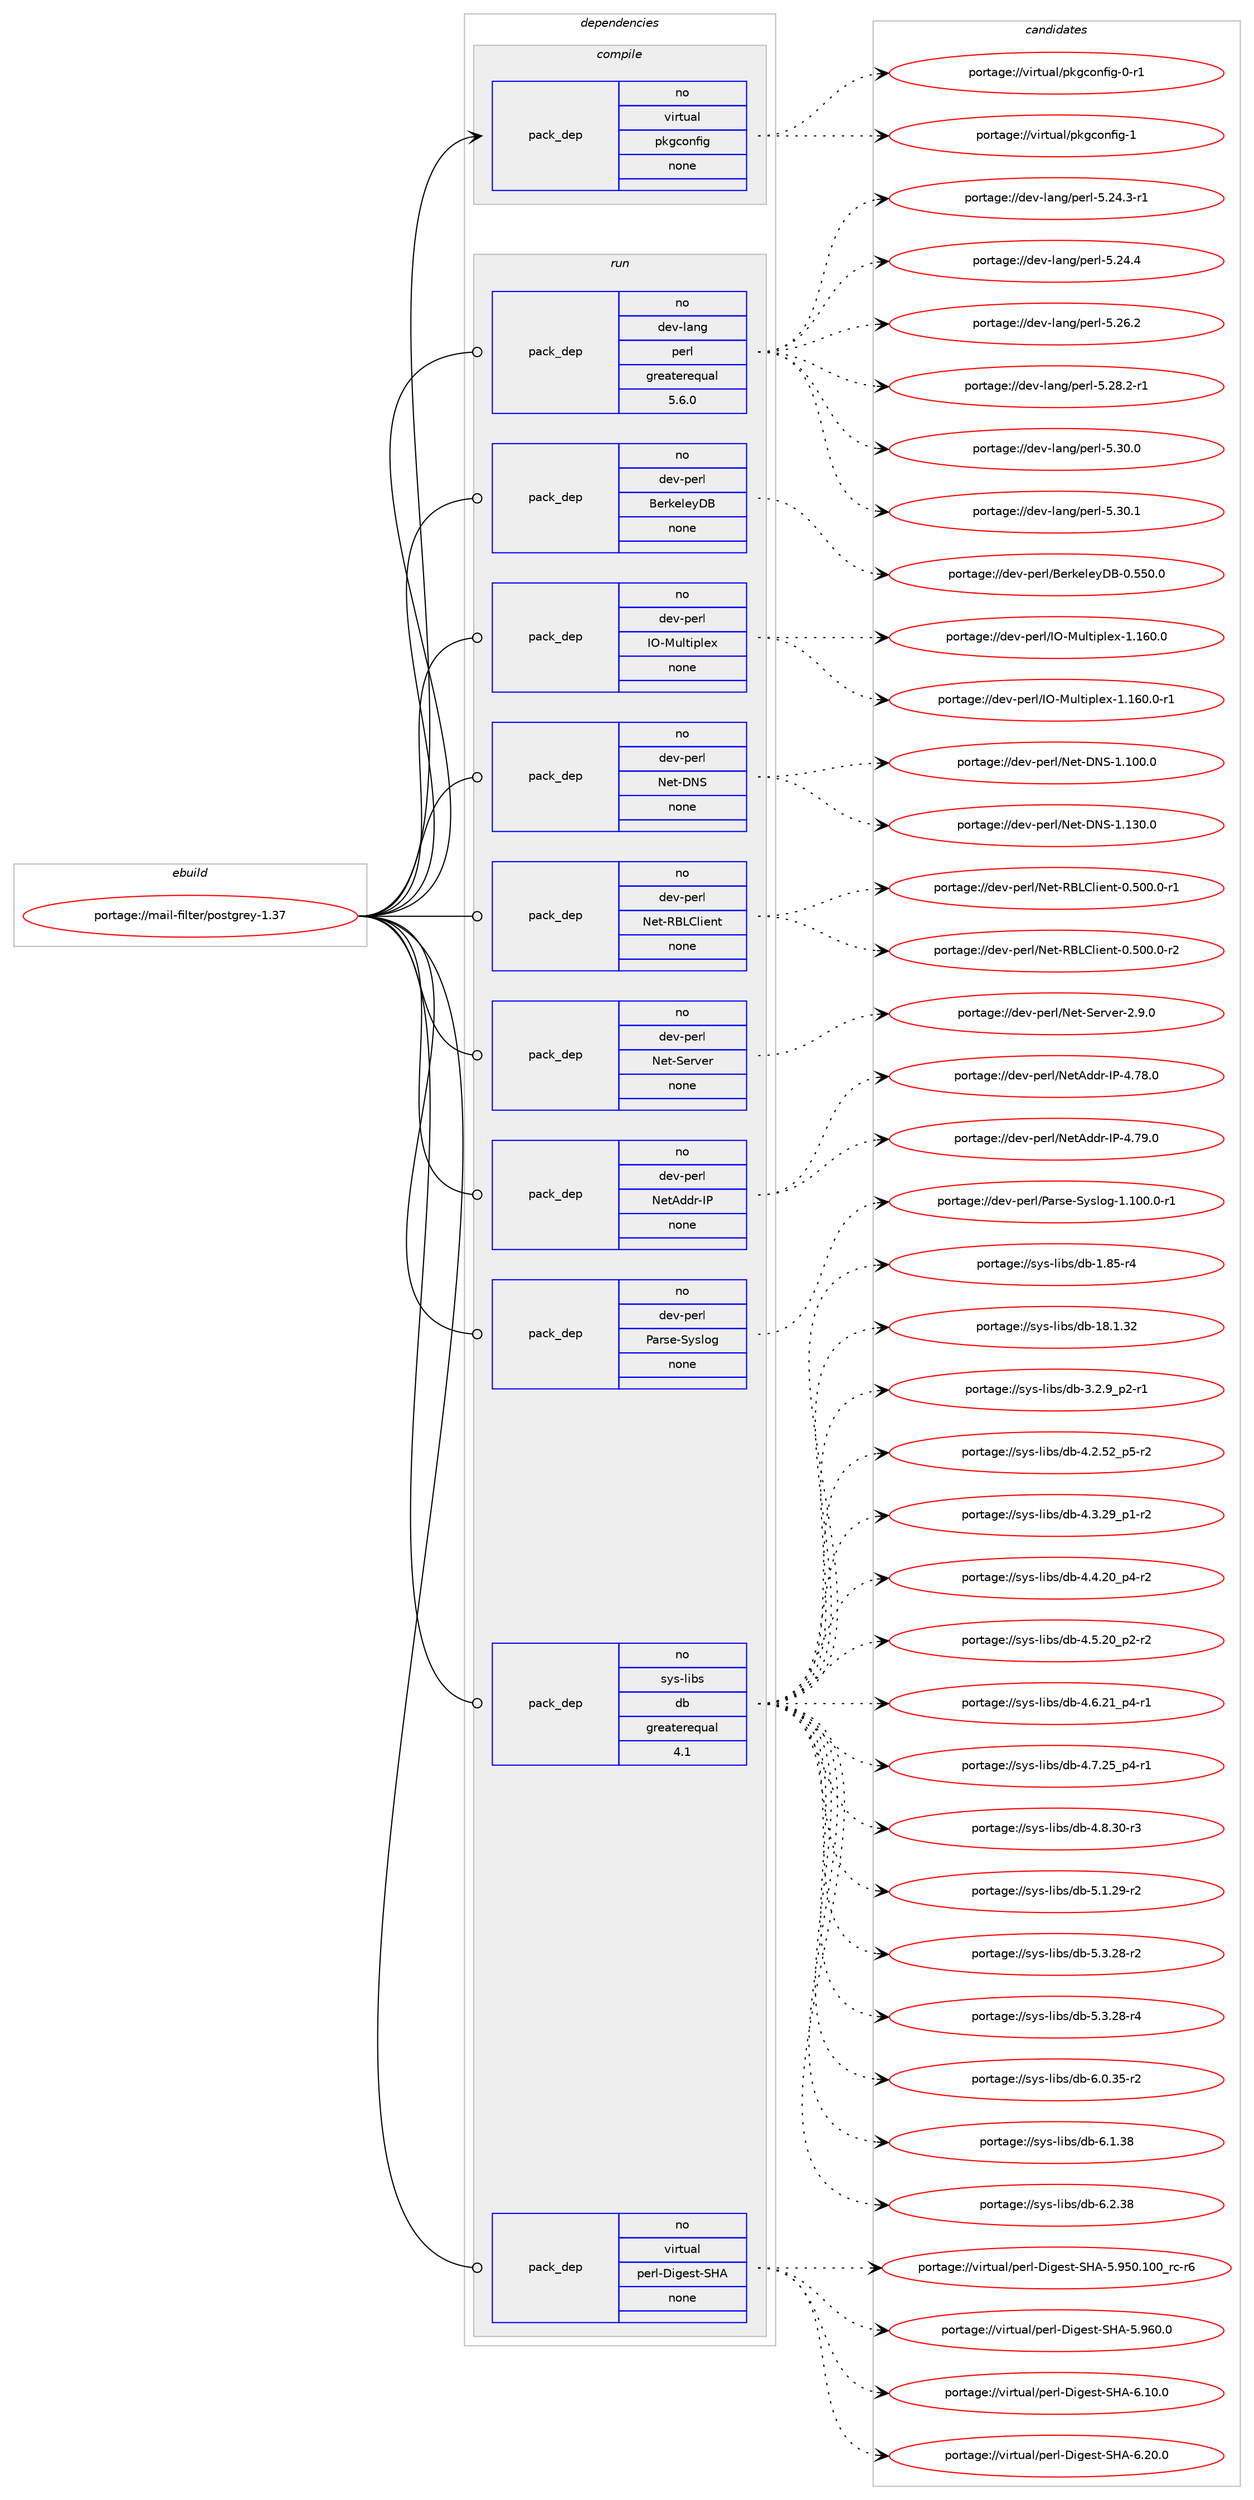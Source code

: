 digraph prolog {

# *************
# Graph options
# *************

newrank=true;
concentrate=true;
compound=true;
graph [rankdir=LR,fontname=Helvetica,fontsize=10,ranksep=1.5];#, ranksep=2.5, nodesep=0.2];
edge  [arrowhead=vee];
node  [fontname=Helvetica,fontsize=10];

# **********
# The ebuild
# **********

subgraph cluster_leftcol {
color=gray;
rank=same;
label=<<i>ebuild</i>>;
id [label="portage://mail-filter/postgrey-1.37", color=red, width=4, href="../mail-filter/postgrey-1.37.svg"];
}

# ****************
# The dependencies
# ****************

subgraph cluster_midcol {
color=gray;
label=<<i>dependencies</i>>;
subgraph cluster_compile {
fillcolor="#eeeeee";
style=filled;
label=<<i>compile</i>>;
subgraph pack224249 {
dependency306101 [label=<<TABLE BORDER="0" CELLBORDER="1" CELLSPACING="0" CELLPADDING="4" WIDTH="220"><TR><TD ROWSPAN="6" CELLPADDING="30">pack_dep</TD></TR><TR><TD WIDTH="110">no</TD></TR><TR><TD>virtual</TD></TR><TR><TD>pkgconfig</TD></TR><TR><TD>none</TD></TR><TR><TD></TD></TR></TABLE>>, shape=none, color=blue];
}
id:e -> dependency306101:w [weight=20,style="solid",arrowhead="vee"];
}
subgraph cluster_compileandrun {
fillcolor="#eeeeee";
style=filled;
label=<<i>compile and run</i>>;
}
subgraph cluster_run {
fillcolor="#eeeeee";
style=filled;
label=<<i>run</i>>;
subgraph pack224250 {
dependency306102 [label=<<TABLE BORDER="0" CELLBORDER="1" CELLSPACING="0" CELLPADDING="4" WIDTH="220"><TR><TD ROWSPAN="6" CELLPADDING="30">pack_dep</TD></TR><TR><TD WIDTH="110">no</TD></TR><TR><TD>dev-lang</TD></TR><TR><TD>perl</TD></TR><TR><TD>greaterequal</TD></TR><TR><TD>5.6.0</TD></TR></TABLE>>, shape=none, color=blue];
}
id:e -> dependency306102:w [weight=20,style="solid",arrowhead="odot"];
subgraph pack224251 {
dependency306103 [label=<<TABLE BORDER="0" CELLBORDER="1" CELLSPACING="0" CELLPADDING="4" WIDTH="220"><TR><TD ROWSPAN="6" CELLPADDING="30">pack_dep</TD></TR><TR><TD WIDTH="110">no</TD></TR><TR><TD>dev-perl</TD></TR><TR><TD>BerkeleyDB</TD></TR><TR><TD>none</TD></TR><TR><TD></TD></TR></TABLE>>, shape=none, color=blue];
}
id:e -> dependency306103:w [weight=20,style="solid",arrowhead="odot"];
subgraph pack224252 {
dependency306104 [label=<<TABLE BORDER="0" CELLBORDER="1" CELLSPACING="0" CELLPADDING="4" WIDTH="220"><TR><TD ROWSPAN="6" CELLPADDING="30">pack_dep</TD></TR><TR><TD WIDTH="110">no</TD></TR><TR><TD>dev-perl</TD></TR><TR><TD>IO-Multiplex</TD></TR><TR><TD>none</TD></TR><TR><TD></TD></TR></TABLE>>, shape=none, color=blue];
}
id:e -> dependency306104:w [weight=20,style="solid",arrowhead="odot"];
subgraph pack224253 {
dependency306105 [label=<<TABLE BORDER="0" CELLBORDER="1" CELLSPACING="0" CELLPADDING="4" WIDTH="220"><TR><TD ROWSPAN="6" CELLPADDING="30">pack_dep</TD></TR><TR><TD WIDTH="110">no</TD></TR><TR><TD>dev-perl</TD></TR><TR><TD>Net-DNS</TD></TR><TR><TD>none</TD></TR><TR><TD></TD></TR></TABLE>>, shape=none, color=blue];
}
id:e -> dependency306105:w [weight=20,style="solid",arrowhead="odot"];
subgraph pack224254 {
dependency306106 [label=<<TABLE BORDER="0" CELLBORDER="1" CELLSPACING="0" CELLPADDING="4" WIDTH="220"><TR><TD ROWSPAN="6" CELLPADDING="30">pack_dep</TD></TR><TR><TD WIDTH="110">no</TD></TR><TR><TD>dev-perl</TD></TR><TR><TD>Net-RBLClient</TD></TR><TR><TD>none</TD></TR><TR><TD></TD></TR></TABLE>>, shape=none, color=blue];
}
id:e -> dependency306106:w [weight=20,style="solid",arrowhead="odot"];
subgraph pack224255 {
dependency306107 [label=<<TABLE BORDER="0" CELLBORDER="1" CELLSPACING="0" CELLPADDING="4" WIDTH="220"><TR><TD ROWSPAN="6" CELLPADDING="30">pack_dep</TD></TR><TR><TD WIDTH="110">no</TD></TR><TR><TD>dev-perl</TD></TR><TR><TD>Net-Server</TD></TR><TR><TD>none</TD></TR><TR><TD></TD></TR></TABLE>>, shape=none, color=blue];
}
id:e -> dependency306107:w [weight=20,style="solid",arrowhead="odot"];
subgraph pack224256 {
dependency306108 [label=<<TABLE BORDER="0" CELLBORDER="1" CELLSPACING="0" CELLPADDING="4" WIDTH="220"><TR><TD ROWSPAN="6" CELLPADDING="30">pack_dep</TD></TR><TR><TD WIDTH="110">no</TD></TR><TR><TD>dev-perl</TD></TR><TR><TD>NetAddr-IP</TD></TR><TR><TD>none</TD></TR><TR><TD></TD></TR></TABLE>>, shape=none, color=blue];
}
id:e -> dependency306108:w [weight=20,style="solid",arrowhead="odot"];
subgraph pack224257 {
dependency306109 [label=<<TABLE BORDER="0" CELLBORDER="1" CELLSPACING="0" CELLPADDING="4" WIDTH="220"><TR><TD ROWSPAN="6" CELLPADDING="30">pack_dep</TD></TR><TR><TD WIDTH="110">no</TD></TR><TR><TD>dev-perl</TD></TR><TR><TD>Parse-Syslog</TD></TR><TR><TD>none</TD></TR><TR><TD></TD></TR></TABLE>>, shape=none, color=blue];
}
id:e -> dependency306109:w [weight=20,style="solid",arrowhead="odot"];
subgraph pack224258 {
dependency306110 [label=<<TABLE BORDER="0" CELLBORDER="1" CELLSPACING="0" CELLPADDING="4" WIDTH="220"><TR><TD ROWSPAN="6" CELLPADDING="30">pack_dep</TD></TR><TR><TD WIDTH="110">no</TD></TR><TR><TD>sys-libs</TD></TR><TR><TD>db</TD></TR><TR><TD>greaterequal</TD></TR><TR><TD>4.1</TD></TR></TABLE>>, shape=none, color=blue];
}
id:e -> dependency306110:w [weight=20,style="solid",arrowhead="odot"];
subgraph pack224259 {
dependency306111 [label=<<TABLE BORDER="0" CELLBORDER="1" CELLSPACING="0" CELLPADDING="4" WIDTH="220"><TR><TD ROWSPAN="6" CELLPADDING="30">pack_dep</TD></TR><TR><TD WIDTH="110">no</TD></TR><TR><TD>virtual</TD></TR><TR><TD>perl-Digest-SHA</TD></TR><TR><TD>none</TD></TR><TR><TD></TD></TR></TABLE>>, shape=none, color=blue];
}
id:e -> dependency306111:w [weight=20,style="solid",arrowhead="odot"];
}
}

# **************
# The candidates
# **************

subgraph cluster_choices {
rank=same;
color=gray;
label=<<i>candidates</i>>;

subgraph choice224249 {
color=black;
nodesep=1;
choiceportage11810511411611797108471121071039911111010210510345484511449 [label="portage://virtual/pkgconfig-0-r1", color=red, width=4,href="../virtual/pkgconfig-0-r1.svg"];
choiceportage1181051141161179710847112107103991111101021051034549 [label="portage://virtual/pkgconfig-1", color=red, width=4,href="../virtual/pkgconfig-1.svg"];
dependency306101:e -> choiceportage11810511411611797108471121071039911111010210510345484511449:w [style=dotted,weight="100"];
dependency306101:e -> choiceportage1181051141161179710847112107103991111101021051034549:w [style=dotted,weight="100"];
}
subgraph choice224250 {
color=black;
nodesep=1;
choiceportage100101118451089711010347112101114108455346505246514511449 [label="portage://dev-lang/perl-5.24.3-r1", color=red, width=4,href="../dev-lang/perl-5.24.3-r1.svg"];
choiceportage10010111845108971101034711210111410845534650524652 [label="portage://dev-lang/perl-5.24.4", color=red, width=4,href="../dev-lang/perl-5.24.4.svg"];
choiceportage10010111845108971101034711210111410845534650544650 [label="portage://dev-lang/perl-5.26.2", color=red, width=4,href="../dev-lang/perl-5.26.2.svg"];
choiceportage100101118451089711010347112101114108455346505646504511449 [label="portage://dev-lang/perl-5.28.2-r1", color=red, width=4,href="../dev-lang/perl-5.28.2-r1.svg"];
choiceportage10010111845108971101034711210111410845534651484648 [label="portage://dev-lang/perl-5.30.0", color=red, width=4,href="../dev-lang/perl-5.30.0.svg"];
choiceportage10010111845108971101034711210111410845534651484649 [label="portage://dev-lang/perl-5.30.1", color=red, width=4,href="../dev-lang/perl-5.30.1.svg"];
dependency306102:e -> choiceportage100101118451089711010347112101114108455346505246514511449:w [style=dotted,weight="100"];
dependency306102:e -> choiceportage10010111845108971101034711210111410845534650524652:w [style=dotted,weight="100"];
dependency306102:e -> choiceportage10010111845108971101034711210111410845534650544650:w [style=dotted,weight="100"];
dependency306102:e -> choiceportage100101118451089711010347112101114108455346505646504511449:w [style=dotted,weight="100"];
dependency306102:e -> choiceportage10010111845108971101034711210111410845534651484648:w [style=dotted,weight="100"];
dependency306102:e -> choiceportage10010111845108971101034711210111410845534651484649:w [style=dotted,weight="100"];
}
subgraph choice224251 {
color=black;
nodesep=1;
choiceportage10010111845112101114108476610111410710110810112168664548465353484648 [label="portage://dev-perl/BerkeleyDB-0.550.0", color=red, width=4,href="../dev-perl/BerkeleyDB-0.550.0.svg"];
dependency306103:e -> choiceportage10010111845112101114108476610111410710110810112168664548465353484648:w [style=dotted,weight="100"];
}
subgraph choice224252 {
color=black;
nodesep=1;
choiceportage1001011184511210111410847737945771171081161051121081011204549464954484648 [label="portage://dev-perl/IO-Multiplex-1.160.0", color=red, width=4,href="../dev-perl/IO-Multiplex-1.160.0.svg"];
choiceportage10010111845112101114108477379457711710811610511210810112045494649544846484511449 [label="portage://dev-perl/IO-Multiplex-1.160.0-r1", color=red, width=4,href="../dev-perl/IO-Multiplex-1.160.0-r1.svg"];
dependency306104:e -> choiceportage1001011184511210111410847737945771171081161051121081011204549464954484648:w [style=dotted,weight="100"];
dependency306104:e -> choiceportage10010111845112101114108477379457711710811610511210810112045494649544846484511449:w [style=dotted,weight="100"];
}
subgraph choice224253 {
color=black;
nodesep=1;
choiceportage100101118451121011141084778101116456878834549464948484648 [label="portage://dev-perl/Net-DNS-1.100.0", color=red, width=4,href="../dev-perl/Net-DNS-1.100.0.svg"];
choiceportage100101118451121011141084778101116456878834549464951484648 [label="portage://dev-perl/Net-DNS-1.130.0", color=red, width=4,href="../dev-perl/Net-DNS-1.130.0.svg"];
dependency306105:e -> choiceportage100101118451121011141084778101116456878834549464948484648:w [style=dotted,weight="100"];
dependency306105:e -> choiceportage100101118451121011141084778101116456878834549464951484648:w [style=dotted,weight="100"];
}
subgraph choice224254 {
color=black;
nodesep=1;
choiceportage100101118451121011141084778101116458266766710810510111011645484653484846484511449 [label="portage://dev-perl/Net-RBLClient-0.500.0-r1", color=red, width=4,href="../dev-perl/Net-RBLClient-0.500.0-r1.svg"];
choiceportage100101118451121011141084778101116458266766710810510111011645484653484846484511450 [label="portage://dev-perl/Net-RBLClient-0.500.0-r2", color=red, width=4,href="../dev-perl/Net-RBLClient-0.500.0-r2.svg"];
dependency306106:e -> choiceportage100101118451121011141084778101116458266766710810510111011645484653484846484511449:w [style=dotted,weight="100"];
dependency306106:e -> choiceportage100101118451121011141084778101116458266766710810510111011645484653484846484511450:w [style=dotted,weight="100"];
}
subgraph choice224255 {
color=black;
nodesep=1;
choiceportage1001011184511210111410847781011164583101114118101114455046574648 [label="portage://dev-perl/Net-Server-2.9.0", color=red, width=4,href="../dev-perl/Net-Server-2.9.0.svg"];
dependency306107:e -> choiceportage1001011184511210111410847781011164583101114118101114455046574648:w [style=dotted,weight="100"];
}
subgraph choice224256 {
color=black;
nodesep=1;
choiceportage1001011184511210111410847781011166510010011445738045524655564648 [label="portage://dev-perl/NetAddr-IP-4.78.0", color=red, width=4,href="../dev-perl/NetAddr-IP-4.78.0.svg"];
choiceportage1001011184511210111410847781011166510010011445738045524655574648 [label="portage://dev-perl/NetAddr-IP-4.79.0", color=red, width=4,href="../dev-perl/NetAddr-IP-4.79.0.svg"];
dependency306108:e -> choiceportage1001011184511210111410847781011166510010011445738045524655564648:w [style=dotted,weight="100"];
dependency306108:e -> choiceportage1001011184511210111410847781011166510010011445738045524655574648:w [style=dotted,weight="100"];
}
subgraph choice224257 {
color=black;
nodesep=1;
choiceportage10010111845112101114108478097114115101458312111510811110345494649484846484511449 [label="portage://dev-perl/Parse-Syslog-1.100.0-r1", color=red, width=4,href="../dev-perl/Parse-Syslog-1.100.0-r1.svg"];
dependency306109:e -> choiceportage10010111845112101114108478097114115101458312111510811110345494649484846484511449:w [style=dotted,weight="100"];
}
subgraph choice224258 {
color=black;
nodesep=1;
choiceportage1151211154510810598115471009845494656534511452 [label="portage://sys-libs/db-1.85-r4", color=red, width=4,href="../sys-libs/db-1.85-r4.svg"];
choiceportage115121115451081059811547100984549564649465150 [label="portage://sys-libs/db-18.1.32", color=red, width=4,href="../sys-libs/db-18.1.32.svg"];
choiceportage1151211154510810598115471009845514650465795112504511449 [label="portage://sys-libs/db-3.2.9_p2-r1", color=red, width=4,href="../sys-libs/db-3.2.9_p2-r1.svg"];
choiceportage115121115451081059811547100984552465046535095112534511450 [label="portage://sys-libs/db-4.2.52_p5-r2", color=red, width=4,href="../sys-libs/db-4.2.52_p5-r2.svg"];
choiceportage115121115451081059811547100984552465146505795112494511450 [label="portage://sys-libs/db-4.3.29_p1-r2", color=red, width=4,href="../sys-libs/db-4.3.29_p1-r2.svg"];
choiceportage115121115451081059811547100984552465246504895112524511450 [label="portage://sys-libs/db-4.4.20_p4-r2", color=red, width=4,href="../sys-libs/db-4.4.20_p4-r2.svg"];
choiceportage115121115451081059811547100984552465346504895112504511450 [label="portage://sys-libs/db-4.5.20_p2-r2", color=red, width=4,href="../sys-libs/db-4.5.20_p2-r2.svg"];
choiceportage115121115451081059811547100984552465446504995112524511449 [label="portage://sys-libs/db-4.6.21_p4-r1", color=red, width=4,href="../sys-libs/db-4.6.21_p4-r1.svg"];
choiceportage115121115451081059811547100984552465546505395112524511449 [label="portage://sys-libs/db-4.7.25_p4-r1", color=red, width=4,href="../sys-libs/db-4.7.25_p4-r1.svg"];
choiceportage11512111545108105981154710098455246564651484511451 [label="portage://sys-libs/db-4.8.30-r3", color=red, width=4,href="../sys-libs/db-4.8.30-r3.svg"];
choiceportage11512111545108105981154710098455346494650574511450 [label="portage://sys-libs/db-5.1.29-r2", color=red, width=4,href="../sys-libs/db-5.1.29-r2.svg"];
choiceportage11512111545108105981154710098455346514650564511450 [label="portage://sys-libs/db-5.3.28-r2", color=red, width=4,href="../sys-libs/db-5.3.28-r2.svg"];
choiceportage11512111545108105981154710098455346514650564511452 [label="portage://sys-libs/db-5.3.28-r4", color=red, width=4,href="../sys-libs/db-5.3.28-r4.svg"];
choiceportage11512111545108105981154710098455446484651534511450 [label="portage://sys-libs/db-6.0.35-r2", color=red, width=4,href="../sys-libs/db-6.0.35-r2.svg"];
choiceportage1151211154510810598115471009845544649465156 [label="portage://sys-libs/db-6.1.38", color=red, width=4,href="../sys-libs/db-6.1.38.svg"];
choiceportage1151211154510810598115471009845544650465156 [label="portage://sys-libs/db-6.2.38", color=red, width=4,href="../sys-libs/db-6.2.38.svg"];
dependency306110:e -> choiceportage1151211154510810598115471009845494656534511452:w [style=dotted,weight="100"];
dependency306110:e -> choiceportage115121115451081059811547100984549564649465150:w [style=dotted,weight="100"];
dependency306110:e -> choiceportage1151211154510810598115471009845514650465795112504511449:w [style=dotted,weight="100"];
dependency306110:e -> choiceportage115121115451081059811547100984552465046535095112534511450:w [style=dotted,weight="100"];
dependency306110:e -> choiceportage115121115451081059811547100984552465146505795112494511450:w [style=dotted,weight="100"];
dependency306110:e -> choiceportage115121115451081059811547100984552465246504895112524511450:w [style=dotted,weight="100"];
dependency306110:e -> choiceportage115121115451081059811547100984552465346504895112504511450:w [style=dotted,weight="100"];
dependency306110:e -> choiceportage115121115451081059811547100984552465446504995112524511449:w [style=dotted,weight="100"];
dependency306110:e -> choiceportage115121115451081059811547100984552465546505395112524511449:w [style=dotted,weight="100"];
dependency306110:e -> choiceportage11512111545108105981154710098455246564651484511451:w [style=dotted,weight="100"];
dependency306110:e -> choiceportage11512111545108105981154710098455346494650574511450:w [style=dotted,weight="100"];
dependency306110:e -> choiceportage11512111545108105981154710098455346514650564511450:w [style=dotted,weight="100"];
dependency306110:e -> choiceportage11512111545108105981154710098455346514650564511452:w [style=dotted,weight="100"];
dependency306110:e -> choiceportage11512111545108105981154710098455446484651534511450:w [style=dotted,weight="100"];
dependency306110:e -> choiceportage1151211154510810598115471009845544649465156:w [style=dotted,weight="100"];
dependency306110:e -> choiceportage1151211154510810598115471009845544650465156:w [style=dotted,weight="100"];
}
subgraph choice224259 {
color=black;
nodesep=1;
choiceportage11810511411611797108471121011141084568105103101115116458372654553465753484649484895114994511454 [label="portage://virtual/perl-Digest-SHA-5.950.100_rc-r6", color=red, width=4,href="../virtual/perl-Digest-SHA-5.950.100_rc-r6.svg"];
choiceportage11810511411611797108471121011141084568105103101115116458372654553465754484648 [label="portage://virtual/perl-Digest-SHA-5.960.0", color=red, width=4,href="../virtual/perl-Digest-SHA-5.960.0.svg"];
choiceportage118105114116117971084711210111410845681051031011151164583726545544649484648 [label="portage://virtual/perl-Digest-SHA-6.10.0", color=red, width=4,href="../virtual/perl-Digest-SHA-6.10.0.svg"];
choiceportage118105114116117971084711210111410845681051031011151164583726545544650484648 [label="portage://virtual/perl-Digest-SHA-6.20.0", color=red, width=4,href="../virtual/perl-Digest-SHA-6.20.0.svg"];
dependency306111:e -> choiceportage11810511411611797108471121011141084568105103101115116458372654553465753484649484895114994511454:w [style=dotted,weight="100"];
dependency306111:e -> choiceportage11810511411611797108471121011141084568105103101115116458372654553465754484648:w [style=dotted,weight="100"];
dependency306111:e -> choiceportage118105114116117971084711210111410845681051031011151164583726545544649484648:w [style=dotted,weight="100"];
dependency306111:e -> choiceportage118105114116117971084711210111410845681051031011151164583726545544650484648:w [style=dotted,weight="100"];
}
}

}
